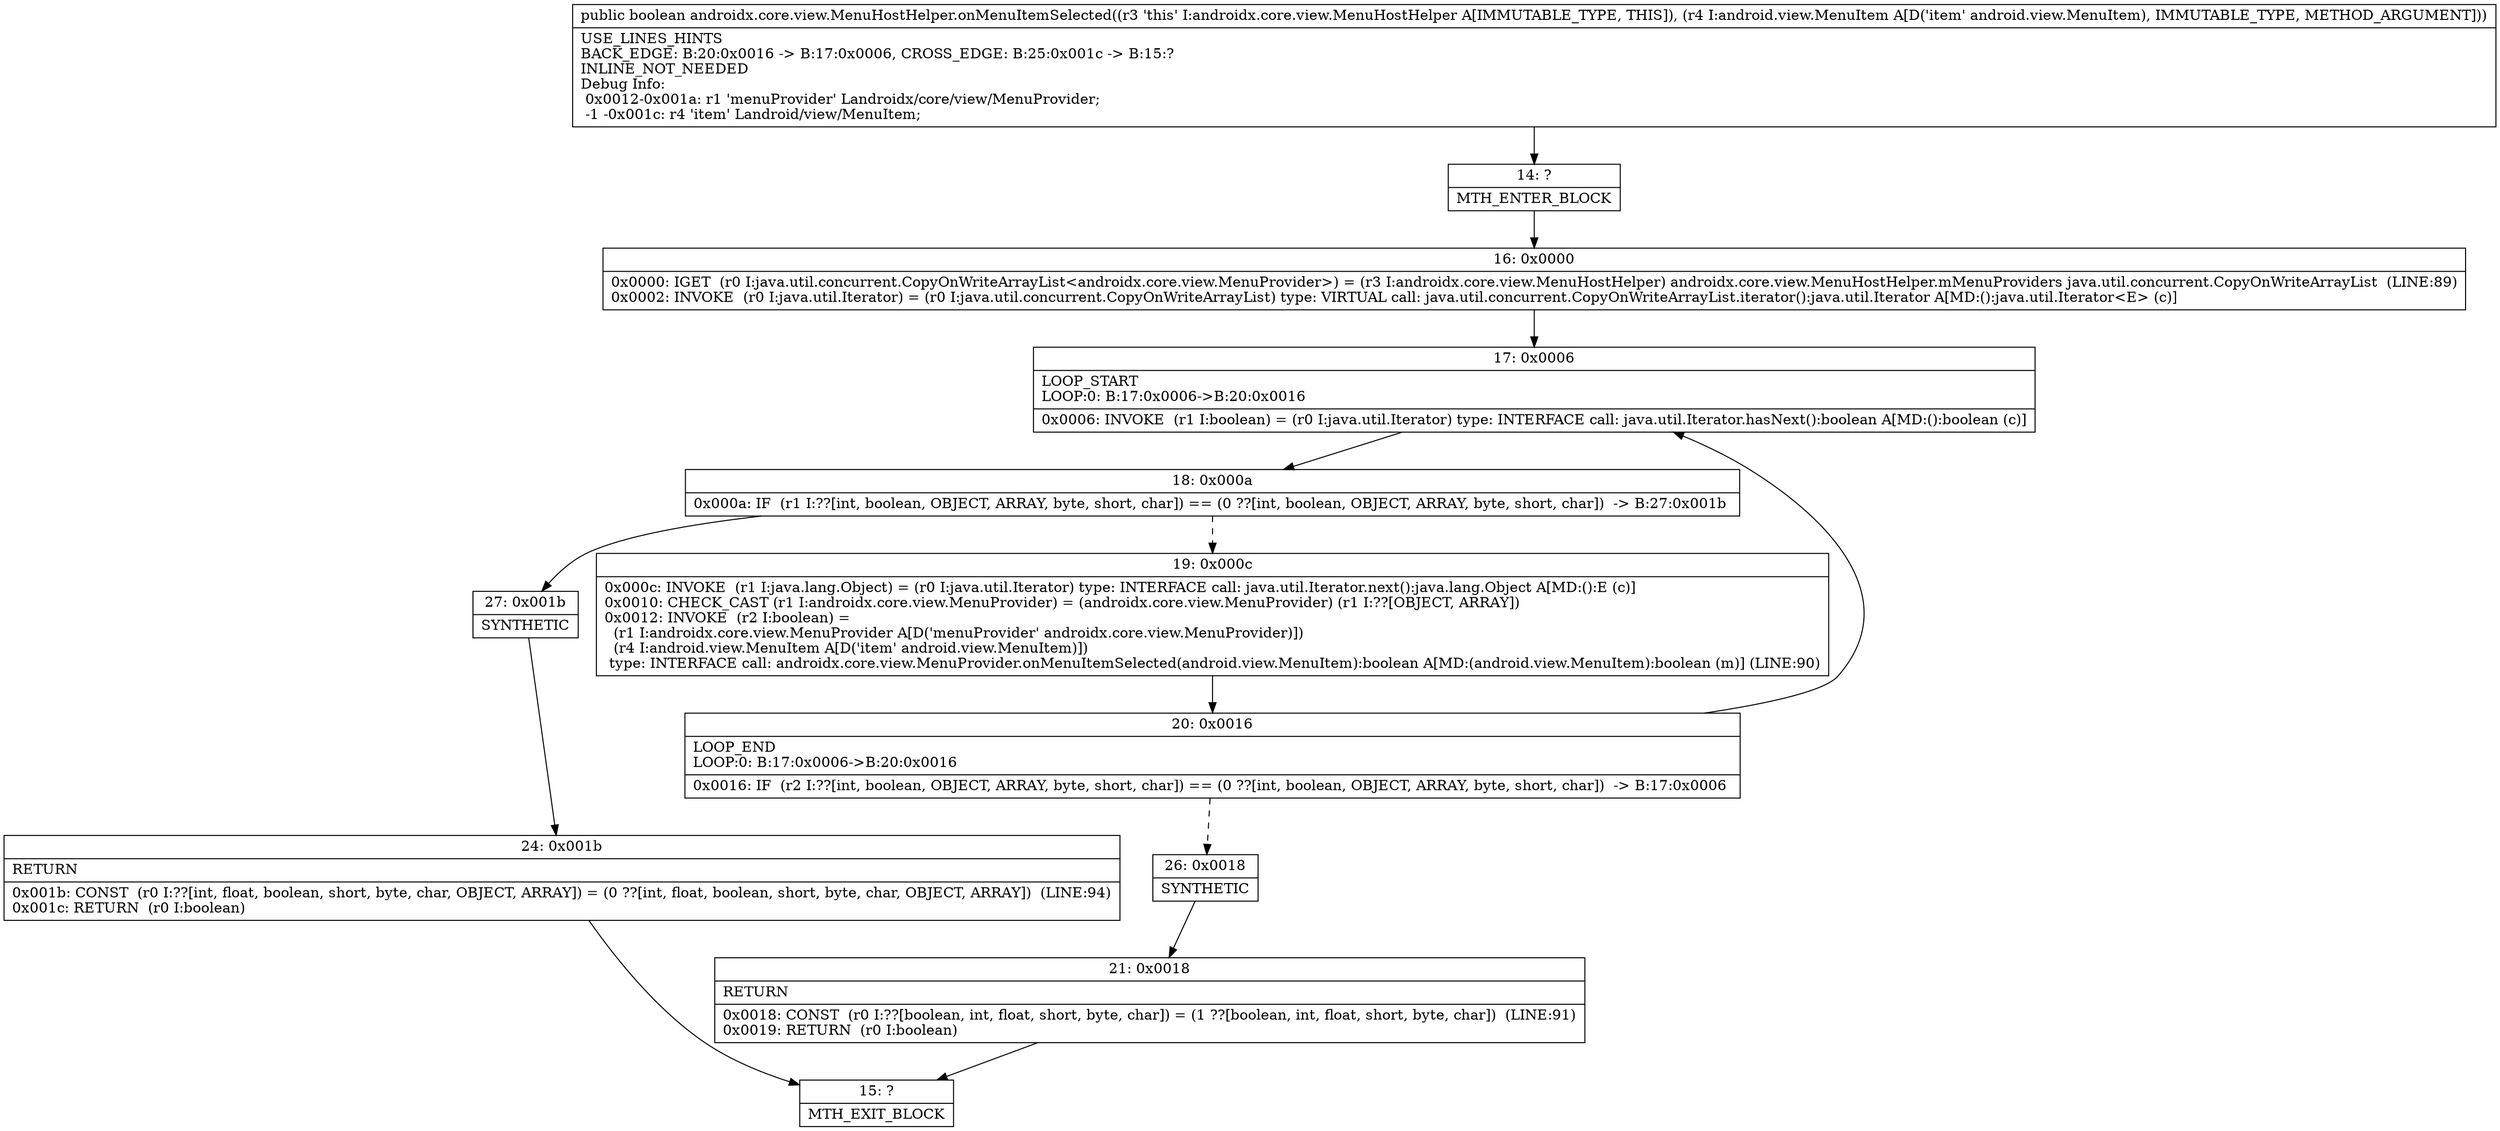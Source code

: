 digraph "CFG forandroidx.core.view.MenuHostHelper.onMenuItemSelected(Landroid\/view\/MenuItem;)Z" {
Node_14 [shape=record,label="{14\:\ ?|MTH_ENTER_BLOCK\l}"];
Node_16 [shape=record,label="{16\:\ 0x0000|0x0000: IGET  (r0 I:java.util.concurrent.CopyOnWriteArrayList\<androidx.core.view.MenuProvider\>) = (r3 I:androidx.core.view.MenuHostHelper) androidx.core.view.MenuHostHelper.mMenuProviders java.util.concurrent.CopyOnWriteArrayList  (LINE:89)\l0x0002: INVOKE  (r0 I:java.util.Iterator) = (r0 I:java.util.concurrent.CopyOnWriteArrayList) type: VIRTUAL call: java.util.concurrent.CopyOnWriteArrayList.iterator():java.util.Iterator A[MD:():java.util.Iterator\<E\> (c)]\l}"];
Node_17 [shape=record,label="{17\:\ 0x0006|LOOP_START\lLOOP:0: B:17:0x0006\-\>B:20:0x0016\l|0x0006: INVOKE  (r1 I:boolean) = (r0 I:java.util.Iterator) type: INTERFACE call: java.util.Iterator.hasNext():boolean A[MD:():boolean (c)]\l}"];
Node_18 [shape=record,label="{18\:\ 0x000a|0x000a: IF  (r1 I:??[int, boolean, OBJECT, ARRAY, byte, short, char]) == (0 ??[int, boolean, OBJECT, ARRAY, byte, short, char])  \-\> B:27:0x001b \l}"];
Node_19 [shape=record,label="{19\:\ 0x000c|0x000c: INVOKE  (r1 I:java.lang.Object) = (r0 I:java.util.Iterator) type: INTERFACE call: java.util.Iterator.next():java.lang.Object A[MD:():E (c)]\l0x0010: CHECK_CAST (r1 I:androidx.core.view.MenuProvider) = (androidx.core.view.MenuProvider) (r1 I:??[OBJECT, ARRAY]) \l0x0012: INVOKE  (r2 I:boolean) = \l  (r1 I:androidx.core.view.MenuProvider A[D('menuProvider' androidx.core.view.MenuProvider)])\l  (r4 I:android.view.MenuItem A[D('item' android.view.MenuItem)])\l type: INTERFACE call: androidx.core.view.MenuProvider.onMenuItemSelected(android.view.MenuItem):boolean A[MD:(android.view.MenuItem):boolean (m)] (LINE:90)\l}"];
Node_20 [shape=record,label="{20\:\ 0x0016|LOOP_END\lLOOP:0: B:17:0x0006\-\>B:20:0x0016\l|0x0016: IF  (r2 I:??[int, boolean, OBJECT, ARRAY, byte, short, char]) == (0 ??[int, boolean, OBJECT, ARRAY, byte, short, char])  \-\> B:17:0x0006 \l}"];
Node_26 [shape=record,label="{26\:\ 0x0018|SYNTHETIC\l}"];
Node_21 [shape=record,label="{21\:\ 0x0018|RETURN\l|0x0018: CONST  (r0 I:??[boolean, int, float, short, byte, char]) = (1 ??[boolean, int, float, short, byte, char])  (LINE:91)\l0x0019: RETURN  (r0 I:boolean) \l}"];
Node_15 [shape=record,label="{15\:\ ?|MTH_EXIT_BLOCK\l}"];
Node_27 [shape=record,label="{27\:\ 0x001b|SYNTHETIC\l}"];
Node_24 [shape=record,label="{24\:\ 0x001b|RETURN\l|0x001b: CONST  (r0 I:??[int, float, boolean, short, byte, char, OBJECT, ARRAY]) = (0 ??[int, float, boolean, short, byte, char, OBJECT, ARRAY])  (LINE:94)\l0x001c: RETURN  (r0 I:boolean) \l}"];
MethodNode[shape=record,label="{public boolean androidx.core.view.MenuHostHelper.onMenuItemSelected((r3 'this' I:androidx.core.view.MenuHostHelper A[IMMUTABLE_TYPE, THIS]), (r4 I:android.view.MenuItem A[D('item' android.view.MenuItem), IMMUTABLE_TYPE, METHOD_ARGUMENT]))  | USE_LINES_HINTS\lBACK_EDGE: B:20:0x0016 \-\> B:17:0x0006, CROSS_EDGE: B:25:0x001c \-\> B:15:?\lINLINE_NOT_NEEDED\lDebug Info:\l  0x0012\-0x001a: r1 'menuProvider' Landroidx\/core\/view\/MenuProvider;\l  \-1 \-0x001c: r4 'item' Landroid\/view\/MenuItem;\l}"];
MethodNode -> Node_14;Node_14 -> Node_16;
Node_16 -> Node_17;
Node_17 -> Node_18;
Node_18 -> Node_19[style=dashed];
Node_18 -> Node_27;
Node_19 -> Node_20;
Node_20 -> Node_17;
Node_20 -> Node_26[style=dashed];
Node_26 -> Node_21;
Node_21 -> Node_15;
Node_27 -> Node_24;
Node_24 -> Node_15;
}

